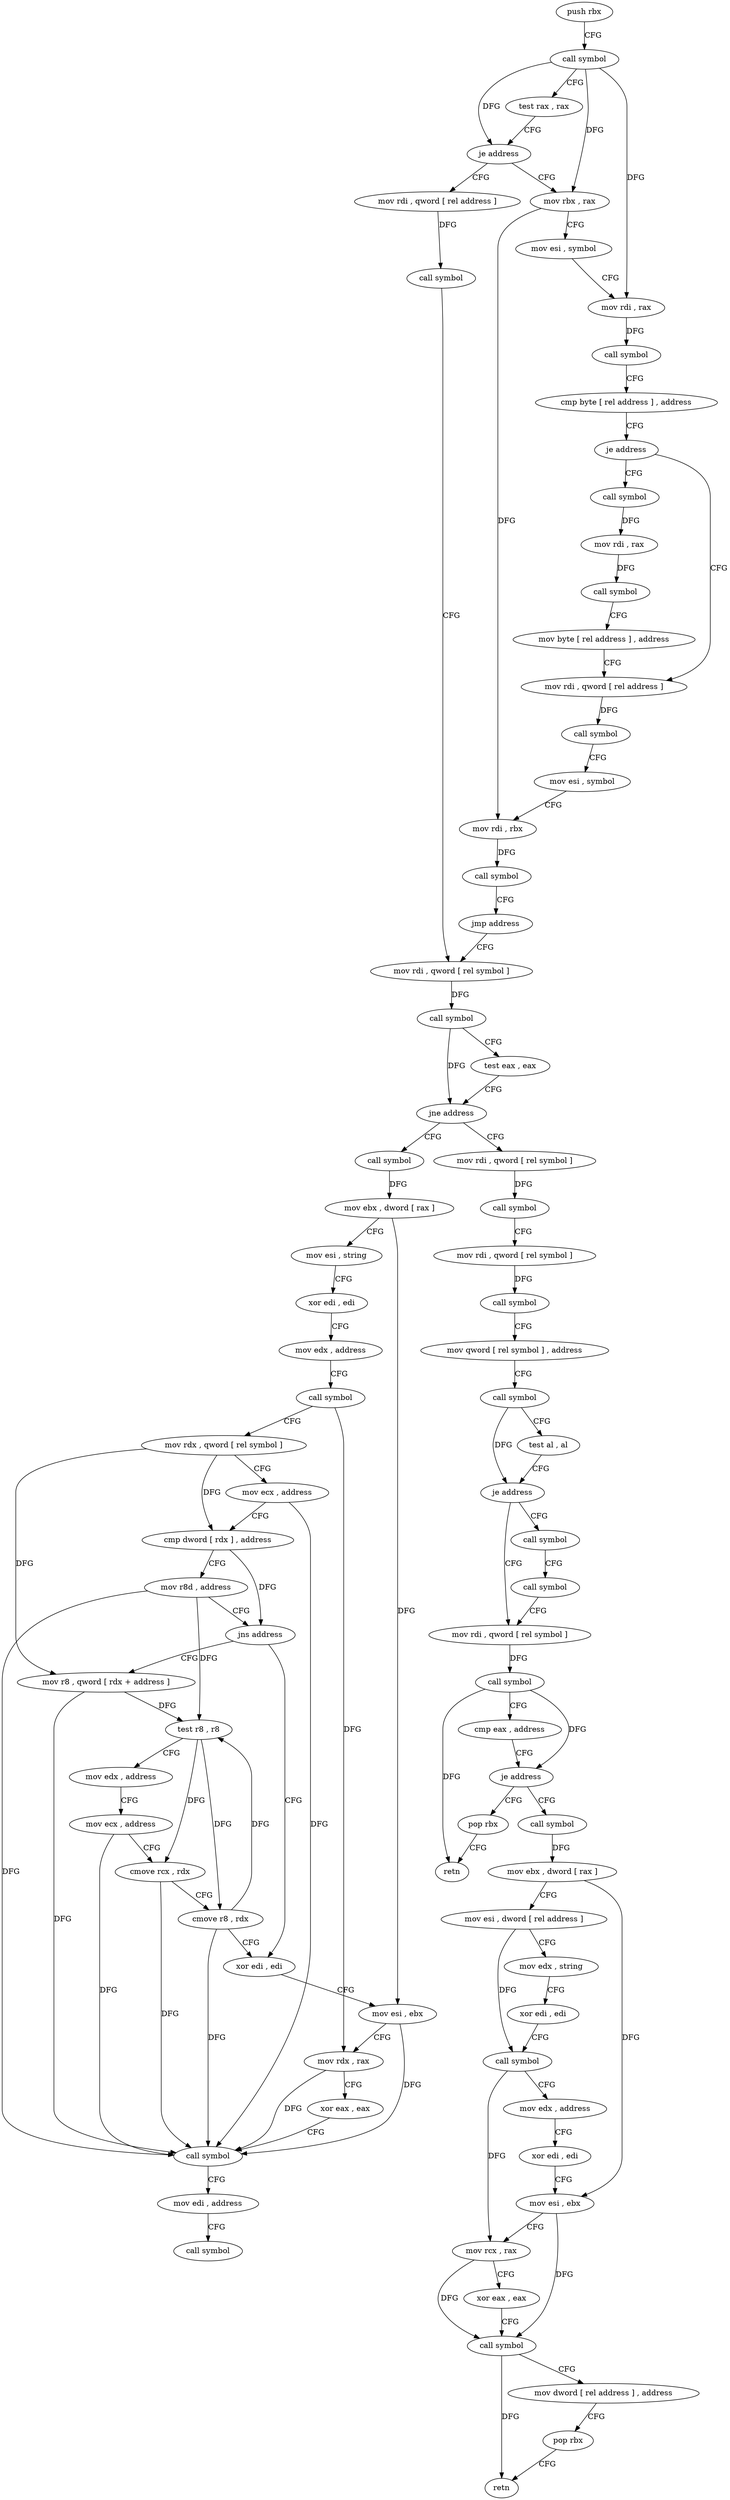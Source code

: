 digraph "func" {
"4229504" [label = "push rbx" ]
"4229505" [label = "call symbol" ]
"4229510" [label = "test rax , rax" ]
"4229513" [label = "je address" ]
"4229587" [label = "mov rdi , qword [ rel address ]" ]
"4229515" [label = "mov rbx , rax" ]
"4229594" [label = "call symbol" ]
"4229599" [label = "mov rdi , qword [ rel symbol ]" ]
"4229518" [label = "mov esi , symbol" ]
"4229523" [label = "mov rdi , rax" ]
"4229526" [label = "call symbol" ]
"4229531" [label = "cmp byte [ rel address ] , address" ]
"4229538" [label = "je address" ]
"4229560" [label = "mov rdi , qword [ rel address ]" ]
"4229540" [label = "call symbol" ]
"4229748" [label = "call symbol" ]
"4229753" [label = "mov ebx , dword [ rax ]" ]
"4229755" [label = "mov esi , string" ]
"4229760" [label = "xor edi , edi" ]
"4229762" [label = "mov edx , address" ]
"4229767" [label = "call symbol" ]
"4229772" [label = "mov rdx , qword [ rel symbol ]" ]
"4229779" [label = "mov ecx , address" ]
"4229784" [label = "cmp dword [ rdx ] , address" ]
"4229787" [label = "mov r8d , address" ]
"4229793" [label = "jns address" ]
"4229820" [label = "xor edi , edi" ]
"4229795" [label = "mov r8 , qword [ rdx + address ]" ]
"4229619" [label = "mov rdi , qword [ rel symbol ]" ]
"4229626" [label = "call symbol" ]
"4229631" [label = "mov rdi , qword [ rel symbol ]" ]
"4229638" [label = "call symbol" ]
"4229643" [label = "mov qword [ rel symbol ] , address" ]
"4229654" [label = "call symbol" ]
"4229659" [label = "test al , al" ]
"4229661" [label = "je address" ]
"4229673" [label = "mov rdi , qword [ rel symbol ]" ]
"4229663" [label = "call symbol" ]
"4229567" [label = "call symbol" ]
"4229572" [label = "mov esi , symbol" ]
"4229577" [label = "mov rdi , rbx" ]
"4229580" [label = "call symbol" ]
"4229585" [label = "jmp address" ]
"4229545" [label = "mov rdi , rax" ]
"4229548" [label = "call symbol" ]
"4229553" [label = "mov byte [ rel address ] , address" ]
"4229822" [label = "mov esi , ebx" ]
"4229824" [label = "mov rdx , rax" ]
"4229827" [label = "xor eax , eax" ]
"4229829" [label = "call symbol" ]
"4229834" [label = "mov edi , address" ]
"4229839" [label = "call symbol" ]
"4229799" [label = "test r8 , r8" ]
"4229802" [label = "mov edx , address" ]
"4229807" [label = "mov ecx , address" ]
"4229812" [label = "cmove rcx , rdx" ]
"4229816" [label = "cmove r8 , rdx" ]
"4229680" [label = "call symbol" ]
"4229685" [label = "cmp eax , address" ]
"4229688" [label = "je address" ]
"4229692" [label = "call symbol" ]
"4229690" [label = "pop rbx" ]
"4229668" [label = "call symbol" ]
"4229606" [label = "call symbol" ]
"4229611" [label = "test eax , eax" ]
"4229613" [label = "jne address" ]
"4229697" [label = "mov ebx , dword [ rax ]" ]
"4229699" [label = "mov esi , dword [ rel address ]" ]
"4229705" [label = "mov edx , string" ]
"4229710" [label = "xor edi , edi" ]
"4229712" [label = "call symbol" ]
"4229717" [label = "mov edx , address" ]
"4229722" [label = "xor edi , edi" ]
"4229724" [label = "mov esi , ebx" ]
"4229726" [label = "mov rcx , rax" ]
"4229729" [label = "xor eax , eax" ]
"4229731" [label = "call symbol" ]
"4229736" [label = "mov dword [ rel address ] , address" ]
"4229746" [label = "pop rbx" ]
"4229747" [label = "retn" ]
"4229691" [label = "retn" ]
"4229504" -> "4229505" [ label = "CFG" ]
"4229505" -> "4229510" [ label = "CFG" ]
"4229505" -> "4229513" [ label = "DFG" ]
"4229505" -> "4229515" [ label = "DFG" ]
"4229505" -> "4229523" [ label = "DFG" ]
"4229510" -> "4229513" [ label = "CFG" ]
"4229513" -> "4229587" [ label = "CFG" ]
"4229513" -> "4229515" [ label = "CFG" ]
"4229587" -> "4229594" [ label = "DFG" ]
"4229515" -> "4229518" [ label = "CFG" ]
"4229515" -> "4229577" [ label = "DFG" ]
"4229594" -> "4229599" [ label = "CFG" ]
"4229599" -> "4229606" [ label = "DFG" ]
"4229518" -> "4229523" [ label = "CFG" ]
"4229523" -> "4229526" [ label = "DFG" ]
"4229526" -> "4229531" [ label = "CFG" ]
"4229531" -> "4229538" [ label = "CFG" ]
"4229538" -> "4229560" [ label = "CFG" ]
"4229538" -> "4229540" [ label = "CFG" ]
"4229560" -> "4229567" [ label = "DFG" ]
"4229540" -> "4229545" [ label = "DFG" ]
"4229748" -> "4229753" [ label = "DFG" ]
"4229753" -> "4229755" [ label = "CFG" ]
"4229753" -> "4229822" [ label = "DFG" ]
"4229755" -> "4229760" [ label = "CFG" ]
"4229760" -> "4229762" [ label = "CFG" ]
"4229762" -> "4229767" [ label = "CFG" ]
"4229767" -> "4229772" [ label = "CFG" ]
"4229767" -> "4229824" [ label = "DFG" ]
"4229772" -> "4229779" [ label = "CFG" ]
"4229772" -> "4229784" [ label = "DFG" ]
"4229772" -> "4229795" [ label = "DFG" ]
"4229779" -> "4229784" [ label = "CFG" ]
"4229779" -> "4229829" [ label = "DFG" ]
"4229784" -> "4229787" [ label = "CFG" ]
"4229784" -> "4229793" [ label = "DFG" ]
"4229787" -> "4229793" [ label = "CFG" ]
"4229787" -> "4229829" [ label = "DFG" ]
"4229787" -> "4229799" [ label = "DFG" ]
"4229793" -> "4229820" [ label = "CFG" ]
"4229793" -> "4229795" [ label = "CFG" ]
"4229820" -> "4229822" [ label = "CFG" ]
"4229795" -> "4229799" [ label = "DFG" ]
"4229795" -> "4229829" [ label = "DFG" ]
"4229619" -> "4229626" [ label = "DFG" ]
"4229626" -> "4229631" [ label = "CFG" ]
"4229631" -> "4229638" [ label = "DFG" ]
"4229638" -> "4229643" [ label = "CFG" ]
"4229643" -> "4229654" [ label = "CFG" ]
"4229654" -> "4229659" [ label = "CFG" ]
"4229654" -> "4229661" [ label = "DFG" ]
"4229659" -> "4229661" [ label = "CFG" ]
"4229661" -> "4229673" [ label = "CFG" ]
"4229661" -> "4229663" [ label = "CFG" ]
"4229673" -> "4229680" [ label = "DFG" ]
"4229663" -> "4229668" [ label = "CFG" ]
"4229567" -> "4229572" [ label = "CFG" ]
"4229572" -> "4229577" [ label = "CFG" ]
"4229577" -> "4229580" [ label = "DFG" ]
"4229580" -> "4229585" [ label = "CFG" ]
"4229585" -> "4229599" [ label = "CFG" ]
"4229545" -> "4229548" [ label = "DFG" ]
"4229548" -> "4229553" [ label = "CFG" ]
"4229553" -> "4229560" [ label = "CFG" ]
"4229822" -> "4229824" [ label = "CFG" ]
"4229822" -> "4229829" [ label = "DFG" ]
"4229824" -> "4229827" [ label = "CFG" ]
"4229824" -> "4229829" [ label = "DFG" ]
"4229827" -> "4229829" [ label = "CFG" ]
"4229829" -> "4229834" [ label = "CFG" ]
"4229834" -> "4229839" [ label = "CFG" ]
"4229799" -> "4229802" [ label = "CFG" ]
"4229799" -> "4229812" [ label = "DFG" ]
"4229799" -> "4229816" [ label = "DFG" ]
"4229802" -> "4229807" [ label = "CFG" ]
"4229807" -> "4229812" [ label = "CFG" ]
"4229807" -> "4229829" [ label = "DFG" ]
"4229812" -> "4229816" [ label = "CFG" ]
"4229812" -> "4229829" [ label = "DFG" ]
"4229816" -> "4229820" [ label = "CFG" ]
"4229816" -> "4229829" [ label = "DFG" ]
"4229816" -> "4229799" [ label = "DFG" ]
"4229680" -> "4229685" [ label = "CFG" ]
"4229680" -> "4229688" [ label = "DFG" ]
"4229680" -> "4229691" [ label = "DFG" ]
"4229685" -> "4229688" [ label = "CFG" ]
"4229688" -> "4229692" [ label = "CFG" ]
"4229688" -> "4229690" [ label = "CFG" ]
"4229692" -> "4229697" [ label = "DFG" ]
"4229690" -> "4229691" [ label = "CFG" ]
"4229668" -> "4229673" [ label = "CFG" ]
"4229606" -> "4229611" [ label = "CFG" ]
"4229606" -> "4229613" [ label = "DFG" ]
"4229611" -> "4229613" [ label = "CFG" ]
"4229613" -> "4229748" [ label = "CFG" ]
"4229613" -> "4229619" [ label = "CFG" ]
"4229697" -> "4229699" [ label = "CFG" ]
"4229697" -> "4229724" [ label = "DFG" ]
"4229699" -> "4229705" [ label = "CFG" ]
"4229699" -> "4229712" [ label = "DFG" ]
"4229705" -> "4229710" [ label = "CFG" ]
"4229710" -> "4229712" [ label = "CFG" ]
"4229712" -> "4229717" [ label = "CFG" ]
"4229712" -> "4229726" [ label = "DFG" ]
"4229717" -> "4229722" [ label = "CFG" ]
"4229722" -> "4229724" [ label = "CFG" ]
"4229724" -> "4229726" [ label = "CFG" ]
"4229724" -> "4229731" [ label = "DFG" ]
"4229726" -> "4229729" [ label = "CFG" ]
"4229726" -> "4229731" [ label = "DFG" ]
"4229729" -> "4229731" [ label = "CFG" ]
"4229731" -> "4229736" [ label = "CFG" ]
"4229731" -> "4229747" [ label = "DFG" ]
"4229736" -> "4229746" [ label = "CFG" ]
"4229746" -> "4229747" [ label = "CFG" ]
}
